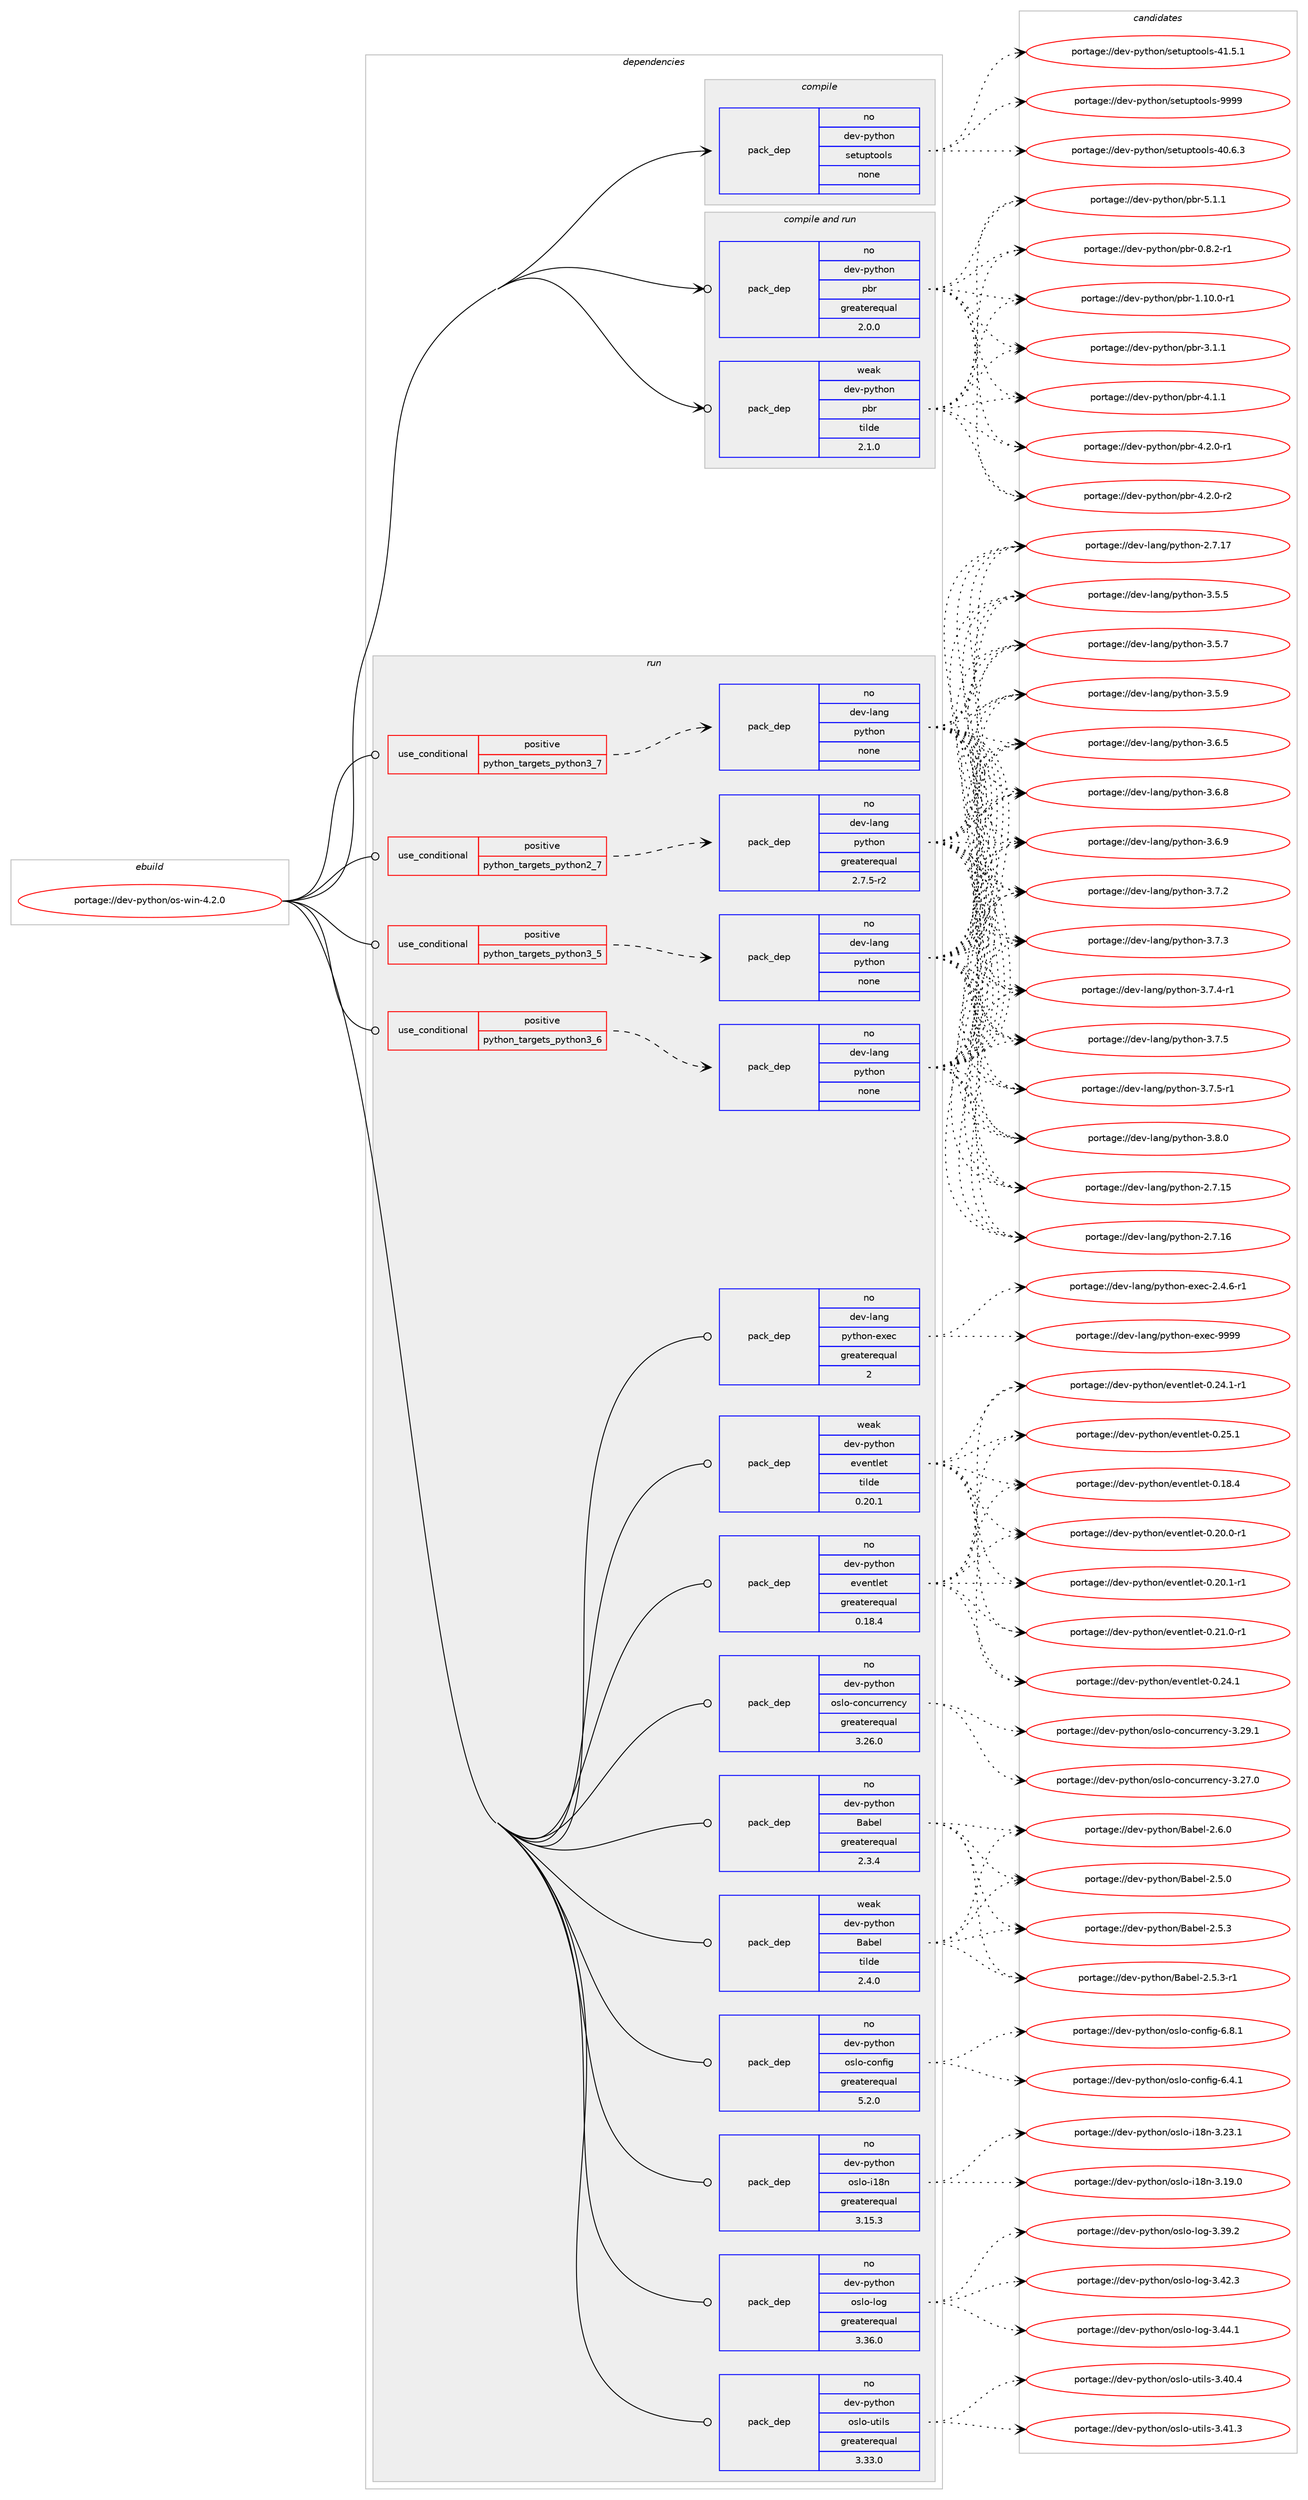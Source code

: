 digraph prolog {

# *************
# Graph options
# *************

newrank=true;
concentrate=true;
compound=true;
graph [rankdir=LR,fontname=Helvetica,fontsize=10,ranksep=1.5];#, ranksep=2.5, nodesep=0.2];
edge  [arrowhead=vee];
node  [fontname=Helvetica,fontsize=10];

# **********
# The ebuild
# **********

subgraph cluster_leftcol {
color=gray;
rank=same;
label=<<i>ebuild</i>>;
id [label="portage://dev-python/os-win-4.2.0", color=red, width=4, href="../dev-python/os-win-4.2.0.svg"];
}

# ****************
# The dependencies
# ****************

subgraph cluster_midcol {
color=gray;
label=<<i>dependencies</i>>;
subgraph cluster_compile {
fillcolor="#eeeeee";
style=filled;
label=<<i>compile</i>>;
subgraph pack117033 {
dependency153319 [label=<<TABLE BORDER="0" CELLBORDER="1" CELLSPACING="0" CELLPADDING="4" WIDTH="220"><TR><TD ROWSPAN="6" CELLPADDING="30">pack_dep</TD></TR><TR><TD WIDTH="110">no</TD></TR><TR><TD>dev-python</TD></TR><TR><TD>setuptools</TD></TR><TR><TD>none</TD></TR><TR><TD></TD></TR></TABLE>>, shape=none, color=blue];
}
id:e -> dependency153319:w [weight=20,style="solid",arrowhead="vee"];
}
subgraph cluster_compileandrun {
fillcolor="#eeeeee";
style=filled;
label=<<i>compile and run</i>>;
subgraph pack117034 {
dependency153320 [label=<<TABLE BORDER="0" CELLBORDER="1" CELLSPACING="0" CELLPADDING="4" WIDTH="220"><TR><TD ROWSPAN="6" CELLPADDING="30">pack_dep</TD></TR><TR><TD WIDTH="110">no</TD></TR><TR><TD>dev-python</TD></TR><TR><TD>pbr</TD></TR><TR><TD>greaterequal</TD></TR><TR><TD>2.0.0</TD></TR></TABLE>>, shape=none, color=blue];
}
id:e -> dependency153320:w [weight=20,style="solid",arrowhead="odotvee"];
subgraph pack117035 {
dependency153321 [label=<<TABLE BORDER="0" CELLBORDER="1" CELLSPACING="0" CELLPADDING="4" WIDTH="220"><TR><TD ROWSPAN="6" CELLPADDING="30">pack_dep</TD></TR><TR><TD WIDTH="110">weak</TD></TR><TR><TD>dev-python</TD></TR><TR><TD>pbr</TD></TR><TR><TD>tilde</TD></TR><TR><TD>2.1.0</TD></TR></TABLE>>, shape=none, color=blue];
}
id:e -> dependency153321:w [weight=20,style="solid",arrowhead="odotvee"];
}
subgraph cluster_run {
fillcolor="#eeeeee";
style=filled;
label=<<i>run</i>>;
subgraph cond32957 {
dependency153322 [label=<<TABLE BORDER="0" CELLBORDER="1" CELLSPACING="0" CELLPADDING="4"><TR><TD ROWSPAN="3" CELLPADDING="10">use_conditional</TD></TR><TR><TD>positive</TD></TR><TR><TD>python_targets_python2_7</TD></TR></TABLE>>, shape=none, color=red];
subgraph pack117036 {
dependency153323 [label=<<TABLE BORDER="0" CELLBORDER="1" CELLSPACING="0" CELLPADDING="4" WIDTH="220"><TR><TD ROWSPAN="6" CELLPADDING="30">pack_dep</TD></TR><TR><TD WIDTH="110">no</TD></TR><TR><TD>dev-lang</TD></TR><TR><TD>python</TD></TR><TR><TD>greaterequal</TD></TR><TR><TD>2.7.5-r2</TD></TR></TABLE>>, shape=none, color=blue];
}
dependency153322:e -> dependency153323:w [weight=20,style="dashed",arrowhead="vee"];
}
id:e -> dependency153322:w [weight=20,style="solid",arrowhead="odot"];
subgraph cond32958 {
dependency153324 [label=<<TABLE BORDER="0" CELLBORDER="1" CELLSPACING="0" CELLPADDING="4"><TR><TD ROWSPAN="3" CELLPADDING="10">use_conditional</TD></TR><TR><TD>positive</TD></TR><TR><TD>python_targets_python3_5</TD></TR></TABLE>>, shape=none, color=red];
subgraph pack117037 {
dependency153325 [label=<<TABLE BORDER="0" CELLBORDER="1" CELLSPACING="0" CELLPADDING="4" WIDTH="220"><TR><TD ROWSPAN="6" CELLPADDING="30">pack_dep</TD></TR><TR><TD WIDTH="110">no</TD></TR><TR><TD>dev-lang</TD></TR><TR><TD>python</TD></TR><TR><TD>none</TD></TR><TR><TD></TD></TR></TABLE>>, shape=none, color=blue];
}
dependency153324:e -> dependency153325:w [weight=20,style="dashed",arrowhead="vee"];
}
id:e -> dependency153324:w [weight=20,style="solid",arrowhead="odot"];
subgraph cond32959 {
dependency153326 [label=<<TABLE BORDER="0" CELLBORDER="1" CELLSPACING="0" CELLPADDING="4"><TR><TD ROWSPAN="3" CELLPADDING="10">use_conditional</TD></TR><TR><TD>positive</TD></TR><TR><TD>python_targets_python3_6</TD></TR></TABLE>>, shape=none, color=red];
subgraph pack117038 {
dependency153327 [label=<<TABLE BORDER="0" CELLBORDER="1" CELLSPACING="0" CELLPADDING="4" WIDTH="220"><TR><TD ROWSPAN="6" CELLPADDING="30">pack_dep</TD></TR><TR><TD WIDTH="110">no</TD></TR><TR><TD>dev-lang</TD></TR><TR><TD>python</TD></TR><TR><TD>none</TD></TR><TR><TD></TD></TR></TABLE>>, shape=none, color=blue];
}
dependency153326:e -> dependency153327:w [weight=20,style="dashed",arrowhead="vee"];
}
id:e -> dependency153326:w [weight=20,style="solid",arrowhead="odot"];
subgraph cond32960 {
dependency153328 [label=<<TABLE BORDER="0" CELLBORDER="1" CELLSPACING="0" CELLPADDING="4"><TR><TD ROWSPAN="3" CELLPADDING="10">use_conditional</TD></TR><TR><TD>positive</TD></TR><TR><TD>python_targets_python3_7</TD></TR></TABLE>>, shape=none, color=red];
subgraph pack117039 {
dependency153329 [label=<<TABLE BORDER="0" CELLBORDER="1" CELLSPACING="0" CELLPADDING="4" WIDTH="220"><TR><TD ROWSPAN="6" CELLPADDING="30">pack_dep</TD></TR><TR><TD WIDTH="110">no</TD></TR><TR><TD>dev-lang</TD></TR><TR><TD>python</TD></TR><TR><TD>none</TD></TR><TR><TD></TD></TR></TABLE>>, shape=none, color=blue];
}
dependency153328:e -> dependency153329:w [weight=20,style="dashed",arrowhead="vee"];
}
id:e -> dependency153328:w [weight=20,style="solid",arrowhead="odot"];
subgraph pack117040 {
dependency153330 [label=<<TABLE BORDER="0" CELLBORDER="1" CELLSPACING="0" CELLPADDING="4" WIDTH="220"><TR><TD ROWSPAN="6" CELLPADDING="30">pack_dep</TD></TR><TR><TD WIDTH="110">no</TD></TR><TR><TD>dev-lang</TD></TR><TR><TD>python-exec</TD></TR><TR><TD>greaterequal</TD></TR><TR><TD>2</TD></TR></TABLE>>, shape=none, color=blue];
}
id:e -> dependency153330:w [weight=20,style="solid",arrowhead="odot"];
subgraph pack117041 {
dependency153331 [label=<<TABLE BORDER="0" CELLBORDER="1" CELLSPACING="0" CELLPADDING="4" WIDTH="220"><TR><TD ROWSPAN="6" CELLPADDING="30">pack_dep</TD></TR><TR><TD WIDTH="110">no</TD></TR><TR><TD>dev-python</TD></TR><TR><TD>Babel</TD></TR><TR><TD>greaterequal</TD></TR><TR><TD>2.3.4</TD></TR></TABLE>>, shape=none, color=blue];
}
id:e -> dependency153331:w [weight=20,style="solid",arrowhead="odot"];
subgraph pack117042 {
dependency153332 [label=<<TABLE BORDER="0" CELLBORDER="1" CELLSPACING="0" CELLPADDING="4" WIDTH="220"><TR><TD ROWSPAN="6" CELLPADDING="30">pack_dep</TD></TR><TR><TD WIDTH="110">no</TD></TR><TR><TD>dev-python</TD></TR><TR><TD>eventlet</TD></TR><TR><TD>greaterequal</TD></TR><TR><TD>0.18.4</TD></TR></TABLE>>, shape=none, color=blue];
}
id:e -> dependency153332:w [weight=20,style="solid",arrowhead="odot"];
subgraph pack117043 {
dependency153333 [label=<<TABLE BORDER="0" CELLBORDER="1" CELLSPACING="0" CELLPADDING="4" WIDTH="220"><TR><TD ROWSPAN="6" CELLPADDING="30">pack_dep</TD></TR><TR><TD WIDTH="110">no</TD></TR><TR><TD>dev-python</TD></TR><TR><TD>oslo-concurrency</TD></TR><TR><TD>greaterequal</TD></TR><TR><TD>3.26.0</TD></TR></TABLE>>, shape=none, color=blue];
}
id:e -> dependency153333:w [weight=20,style="solid",arrowhead="odot"];
subgraph pack117044 {
dependency153334 [label=<<TABLE BORDER="0" CELLBORDER="1" CELLSPACING="0" CELLPADDING="4" WIDTH="220"><TR><TD ROWSPAN="6" CELLPADDING="30">pack_dep</TD></TR><TR><TD WIDTH="110">no</TD></TR><TR><TD>dev-python</TD></TR><TR><TD>oslo-config</TD></TR><TR><TD>greaterequal</TD></TR><TR><TD>5.2.0</TD></TR></TABLE>>, shape=none, color=blue];
}
id:e -> dependency153334:w [weight=20,style="solid",arrowhead="odot"];
subgraph pack117045 {
dependency153335 [label=<<TABLE BORDER="0" CELLBORDER="1" CELLSPACING="0" CELLPADDING="4" WIDTH="220"><TR><TD ROWSPAN="6" CELLPADDING="30">pack_dep</TD></TR><TR><TD WIDTH="110">no</TD></TR><TR><TD>dev-python</TD></TR><TR><TD>oslo-i18n</TD></TR><TR><TD>greaterequal</TD></TR><TR><TD>3.15.3</TD></TR></TABLE>>, shape=none, color=blue];
}
id:e -> dependency153335:w [weight=20,style="solid",arrowhead="odot"];
subgraph pack117046 {
dependency153336 [label=<<TABLE BORDER="0" CELLBORDER="1" CELLSPACING="0" CELLPADDING="4" WIDTH="220"><TR><TD ROWSPAN="6" CELLPADDING="30">pack_dep</TD></TR><TR><TD WIDTH="110">no</TD></TR><TR><TD>dev-python</TD></TR><TR><TD>oslo-log</TD></TR><TR><TD>greaterequal</TD></TR><TR><TD>3.36.0</TD></TR></TABLE>>, shape=none, color=blue];
}
id:e -> dependency153336:w [weight=20,style="solid",arrowhead="odot"];
subgraph pack117047 {
dependency153337 [label=<<TABLE BORDER="0" CELLBORDER="1" CELLSPACING="0" CELLPADDING="4" WIDTH="220"><TR><TD ROWSPAN="6" CELLPADDING="30">pack_dep</TD></TR><TR><TD WIDTH="110">no</TD></TR><TR><TD>dev-python</TD></TR><TR><TD>oslo-utils</TD></TR><TR><TD>greaterequal</TD></TR><TR><TD>3.33.0</TD></TR></TABLE>>, shape=none, color=blue];
}
id:e -> dependency153337:w [weight=20,style="solid",arrowhead="odot"];
subgraph pack117048 {
dependency153338 [label=<<TABLE BORDER="0" CELLBORDER="1" CELLSPACING="0" CELLPADDING="4" WIDTH="220"><TR><TD ROWSPAN="6" CELLPADDING="30">pack_dep</TD></TR><TR><TD WIDTH="110">weak</TD></TR><TR><TD>dev-python</TD></TR><TR><TD>Babel</TD></TR><TR><TD>tilde</TD></TR><TR><TD>2.4.0</TD></TR></TABLE>>, shape=none, color=blue];
}
id:e -> dependency153338:w [weight=20,style="solid",arrowhead="odot"];
subgraph pack117049 {
dependency153339 [label=<<TABLE BORDER="0" CELLBORDER="1" CELLSPACING="0" CELLPADDING="4" WIDTH="220"><TR><TD ROWSPAN="6" CELLPADDING="30">pack_dep</TD></TR><TR><TD WIDTH="110">weak</TD></TR><TR><TD>dev-python</TD></TR><TR><TD>eventlet</TD></TR><TR><TD>tilde</TD></TR><TR><TD>0.20.1</TD></TR></TABLE>>, shape=none, color=blue];
}
id:e -> dependency153339:w [weight=20,style="solid",arrowhead="odot"];
}
}

# **************
# The candidates
# **************

subgraph cluster_choices {
rank=same;
color=gray;
label=<<i>candidates</i>>;

subgraph choice117033 {
color=black;
nodesep=1;
choiceportage100101118451121211161041111104711510111611711211611111110811545524846544651 [label="portage://dev-python/setuptools-40.6.3", color=red, width=4,href="../dev-python/setuptools-40.6.3.svg"];
choiceportage100101118451121211161041111104711510111611711211611111110811545524946534649 [label="portage://dev-python/setuptools-41.5.1", color=red, width=4,href="../dev-python/setuptools-41.5.1.svg"];
choiceportage10010111845112121116104111110471151011161171121161111111081154557575757 [label="portage://dev-python/setuptools-9999", color=red, width=4,href="../dev-python/setuptools-9999.svg"];
dependency153319:e -> choiceportage100101118451121211161041111104711510111611711211611111110811545524846544651:w [style=dotted,weight="100"];
dependency153319:e -> choiceportage100101118451121211161041111104711510111611711211611111110811545524946534649:w [style=dotted,weight="100"];
dependency153319:e -> choiceportage10010111845112121116104111110471151011161171121161111111081154557575757:w [style=dotted,weight="100"];
}
subgraph choice117034 {
color=black;
nodesep=1;
choiceportage1001011184511212111610411111047112981144548465646504511449 [label="portage://dev-python/pbr-0.8.2-r1", color=red, width=4,href="../dev-python/pbr-0.8.2-r1.svg"];
choiceportage100101118451121211161041111104711298114454946494846484511449 [label="portage://dev-python/pbr-1.10.0-r1", color=red, width=4,href="../dev-python/pbr-1.10.0-r1.svg"];
choiceportage100101118451121211161041111104711298114455146494649 [label="portage://dev-python/pbr-3.1.1", color=red, width=4,href="../dev-python/pbr-3.1.1.svg"];
choiceportage100101118451121211161041111104711298114455246494649 [label="portage://dev-python/pbr-4.1.1", color=red, width=4,href="../dev-python/pbr-4.1.1.svg"];
choiceportage1001011184511212111610411111047112981144552465046484511449 [label="portage://dev-python/pbr-4.2.0-r1", color=red, width=4,href="../dev-python/pbr-4.2.0-r1.svg"];
choiceportage1001011184511212111610411111047112981144552465046484511450 [label="portage://dev-python/pbr-4.2.0-r2", color=red, width=4,href="../dev-python/pbr-4.2.0-r2.svg"];
choiceportage100101118451121211161041111104711298114455346494649 [label="portage://dev-python/pbr-5.1.1", color=red, width=4,href="../dev-python/pbr-5.1.1.svg"];
dependency153320:e -> choiceportage1001011184511212111610411111047112981144548465646504511449:w [style=dotted,weight="100"];
dependency153320:e -> choiceportage100101118451121211161041111104711298114454946494846484511449:w [style=dotted,weight="100"];
dependency153320:e -> choiceportage100101118451121211161041111104711298114455146494649:w [style=dotted,weight="100"];
dependency153320:e -> choiceportage100101118451121211161041111104711298114455246494649:w [style=dotted,weight="100"];
dependency153320:e -> choiceportage1001011184511212111610411111047112981144552465046484511449:w [style=dotted,weight="100"];
dependency153320:e -> choiceportage1001011184511212111610411111047112981144552465046484511450:w [style=dotted,weight="100"];
dependency153320:e -> choiceportage100101118451121211161041111104711298114455346494649:w [style=dotted,weight="100"];
}
subgraph choice117035 {
color=black;
nodesep=1;
choiceportage1001011184511212111610411111047112981144548465646504511449 [label="portage://dev-python/pbr-0.8.2-r1", color=red, width=4,href="../dev-python/pbr-0.8.2-r1.svg"];
choiceportage100101118451121211161041111104711298114454946494846484511449 [label="portage://dev-python/pbr-1.10.0-r1", color=red, width=4,href="../dev-python/pbr-1.10.0-r1.svg"];
choiceportage100101118451121211161041111104711298114455146494649 [label="portage://dev-python/pbr-3.1.1", color=red, width=4,href="../dev-python/pbr-3.1.1.svg"];
choiceportage100101118451121211161041111104711298114455246494649 [label="portage://dev-python/pbr-4.1.1", color=red, width=4,href="../dev-python/pbr-4.1.1.svg"];
choiceportage1001011184511212111610411111047112981144552465046484511449 [label="portage://dev-python/pbr-4.2.0-r1", color=red, width=4,href="../dev-python/pbr-4.2.0-r1.svg"];
choiceportage1001011184511212111610411111047112981144552465046484511450 [label="portage://dev-python/pbr-4.2.0-r2", color=red, width=4,href="../dev-python/pbr-4.2.0-r2.svg"];
choiceportage100101118451121211161041111104711298114455346494649 [label="portage://dev-python/pbr-5.1.1", color=red, width=4,href="../dev-python/pbr-5.1.1.svg"];
dependency153321:e -> choiceportage1001011184511212111610411111047112981144548465646504511449:w [style=dotted,weight="100"];
dependency153321:e -> choiceportage100101118451121211161041111104711298114454946494846484511449:w [style=dotted,weight="100"];
dependency153321:e -> choiceportage100101118451121211161041111104711298114455146494649:w [style=dotted,weight="100"];
dependency153321:e -> choiceportage100101118451121211161041111104711298114455246494649:w [style=dotted,weight="100"];
dependency153321:e -> choiceportage1001011184511212111610411111047112981144552465046484511449:w [style=dotted,weight="100"];
dependency153321:e -> choiceportage1001011184511212111610411111047112981144552465046484511450:w [style=dotted,weight="100"];
dependency153321:e -> choiceportage100101118451121211161041111104711298114455346494649:w [style=dotted,weight="100"];
}
subgraph choice117036 {
color=black;
nodesep=1;
choiceportage10010111845108971101034711212111610411111045504655464953 [label="portage://dev-lang/python-2.7.15", color=red, width=4,href="../dev-lang/python-2.7.15.svg"];
choiceportage10010111845108971101034711212111610411111045504655464954 [label="portage://dev-lang/python-2.7.16", color=red, width=4,href="../dev-lang/python-2.7.16.svg"];
choiceportage10010111845108971101034711212111610411111045504655464955 [label="portage://dev-lang/python-2.7.17", color=red, width=4,href="../dev-lang/python-2.7.17.svg"];
choiceportage100101118451089711010347112121116104111110455146534653 [label="portage://dev-lang/python-3.5.5", color=red, width=4,href="../dev-lang/python-3.5.5.svg"];
choiceportage100101118451089711010347112121116104111110455146534655 [label="portage://dev-lang/python-3.5.7", color=red, width=4,href="../dev-lang/python-3.5.7.svg"];
choiceportage100101118451089711010347112121116104111110455146534657 [label="portage://dev-lang/python-3.5.9", color=red, width=4,href="../dev-lang/python-3.5.9.svg"];
choiceportage100101118451089711010347112121116104111110455146544653 [label="portage://dev-lang/python-3.6.5", color=red, width=4,href="../dev-lang/python-3.6.5.svg"];
choiceportage100101118451089711010347112121116104111110455146544656 [label="portage://dev-lang/python-3.6.8", color=red, width=4,href="../dev-lang/python-3.6.8.svg"];
choiceportage100101118451089711010347112121116104111110455146544657 [label="portage://dev-lang/python-3.6.9", color=red, width=4,href="../dev-lang/python-3.6.9.svg"];
choiceportage100101118451089711010347112121116104111110455146554650 [label="portage://dev-lang/python-3.7.2", color=red, width=4,href="../dev-lang/python-3.7.2.svg"];
choiceportage100101118451089711010347112121116104111110455146554651 [label="portage://dev-lang/python-3.7.3", color=red, width=4,href="../dev-lang/python-3.7.3.svg"];
choiceportage1001011184510897110103471121211161041111104551465546524511449 [label="portage://dev-lang/python-3.7.4-r1", color=red, width=4,href="../dev-lang/python-3.7.4-r1.svg"];
choiceportage100101118451089711010347112121116104111110455146554653 [label="portage://dev-lang/python-3.7.5", color=red, width=4,href="../dev-lang/python-3.7.5.svg"];
choiceportage1001011184510897110103471121211161041111104551465546534511449 [label="portage://dev-lang/python-3.7.5-r1", color=red, width=4,href="../dev-lang/python-3.7.5-r1.svg"];
choiceportage100101118451089711010347112121116104111110455146564648 [label="portage://dev-lang/python-3.8.0", color=red, width=4,href="../dev-lang/python-3.8.0.svg"];
dependency153323:e -> choiceportage10010111845108971101034711212111610411111045504655464953:w [style=dotted,weight="100"];
dependency153323:e -> choiceportage10010111845108971101034711212111610411111045504655464954:w [style=dotted,weight="100"];
dependency153323:e -> choiceportage10010111845108971101034711212111610411111045504655464955:w [style=dotted,weight="100"];
dependency153323:e -> choiceportage100101118451089711010347112121116104111110455146534653:w [style=dotted,weight="100"];
dependency153323:e -> choiceportage100101118451089711010347112121116104111110455146534655:w [style=dotted,weight="100"];
dependency153323:e -> choiceportage100101118451089711010347112121116104111110455146534657:w [style=dotted,weight="100"];
dependency153323:e -> choiceportage100101118451089711010347112121116104111110455146544653:w [style=dotted,weight="100"];
dependency153323:e -> choiceportage100101118451089711010347112121116104111110455146544656:w [style=dotted,weight="100"];
dependency153323:e -> choiceportage100101118451089711010347112121116104111110455146544657:w [style=dotted,weight="100"];
dependency153323:e -> choiceportage100101118451089711010347112121116104111110455146554650:w [style=dotted,weight="100"];
dependency153323:e -> choiceportage100101118451089711010347112121116104111110455146554651:w [style=dotted,weight="100"];
dependency153323:e -> choiceportage1001011184510897110103471121211161041111104551465546524511449:w [style=dotted,weight="100"];
dependency153323:e -> choiceportage100101118451089711010347112121116104111110455146554653:w [style=dotted,weight="100"];
dependency153323:e -> choiceportage1001011184510897110103471121211161041111104551465546534511449:w [style=dotted,weight="100"];
dependency153323:e -> choiceportage100101118451089711010347112121116104111110455146564648:w [style=dotted,weight="100"];
}
subgraph choice117037 {
color=black;
nodesep=1;
choiceportage10010111845108971101034711212111610411111045504655464953 [label="portage://dev-lang/python-2.7.15", color=red, width=4,href="../dev-lang/python-2.7.15.svg"];
choiceportage10010111845108971101034711212111610411111045504655464954 [label="portage://dev-lang/python-2.7.16", color=red, width=4,href="../dev-lang/python-2.7.16.svg"];
choiceportage10010111845108971101034711212111610411111045504655464955 [label="portage://dev-lang/python-2.7.17", color=red, width=4,href="../dev-lang/python-2.7.17.svg"];
choiceportage100101118451089711010347112121116104111110455146534653 [label="portage://dev-lang/python-3.5.5", color=red, width=4,href="../dev-lang/python-3.5.5.svg"];
choiceportage100101118451089711010347112121116104111110455146534655 [label="portage://dev-lang/python-3.5.7", color=red, width=4,href="../dev-lang/python-3.5.7.svg"];
choiceportage100101118451089711010347112121116104111110455146534657 [label="portage://dev-lang/python-3.5.9", color=red, width=4,href="../dev-lang/python-3.5.9.svg"];
choiceportage100101118451089711010347112121116104111110455146544653 [label="portage://dev-lang/python-3.6.5", color=red, width=4,href="../dev-lang/python-3.6.5.svg"];
choiceportage100101118451089711010347112121116104111110455146544656 [label="portage://dev-lang/python-3.6.8", color=red, width=4,href="../dev-lang/python-3.6.8.svg"];
choiceportage100101118451089711010347112121116104111110455146544657 [label="portage://dev-lang/python-3.6.9", color=red, width=4,href="../dev-lang/python-3.6.9.svg"];
choiceportage100101118451089711010347112121116104111110455146554650 [label="portage://dev-lang/python-3.7.2", color=red, width=4,href="../dev-lang/python-3.7.2.svg"];
choiceportage100101118451089711010347112121116104111110455146554651 [label="portage://dev-lang/python-3.7.3", color=red, width=4,href="../dev-lang/python-3.7.3.svg"];
choiceportage1001011184510897110103471121211161041111104551465546524511449 [label="portage://dev-lang/python-3.7.4-r1", color=red, width=4,href="../dev-lang/python-3.7.4-r1.svg"];
choiceportage100101118451089711010347112121116104111110455146554653 [label="portage://dev-lang/python-3.7.5", color=red, width=4,href="../dev-lang/python-3.7.5.svg"];
choiceportage1001011184510897110103471121211161041111104551465546534511449 [label="portage://dev-lang/python-3.7.5-r1", color=red, width=4,href="../dev-lang/python-3.7.5-r1.svg"];
choiceportage100101118451089711010347112121116104111110455146564648 [label="portage://dev-lang/python-3.8.0", color=red, width=4,href="../dev-lang/python-3.8.0.svg"];
dependency153325:e -> choiceportage10010111845108971101034711212111610411111045504655464953:w [style=dotted,weight="100"];
dependency153325:e -> choiceportage10010111845108971101034711212111610411111045504655464954:w [style=dotted,weight="100"];
dependency153325:e -> choiceportage10010111845108971101034711212111610411111045504655464955:w [style=dotted,weight="100"];
dependency153325:e -> choiceportage100101118451089711010347112121116104111110455146534653:w [style=dotted,weight="100"];
dependency153325:e -> choiceportage100101118451089711010347112121116104111110455146534655:w [style=dotted,weight="100"];
dependency153325:e -> choiceportage100101118451089711010347112121116104111110455146534657:w [style=dotted,weight="100"];
dependency153325:e -> choiceportage100101118451089711010347112121116104111110455146544653:w [style=dotted,weight="100"];
dependency153325:e -> choiceportage100101118451089711010347112121116104111110455146544656:w [style=dotted,weight="100"];
dependency153325:e -> choiceportage100101118451089711010347112121116104111110455146544657:w [style=dotted,weight="100"];
dependency153325:e -> choiceportage100101118451089711010347112121116104111110455146554650:w [style=dotted,weight="100"];
dependency153325:e -> choiceportage100101118451089711010347112121116104111110455146554651:w [style=dotted,weight="100"];
dependency153325:e -> choiceportage1001011184510897110103471121211161041111104551465546524511449:w [style=dotted,weight="100"];
dependency153325:e -> choiceportage100101118451089711010347112121116104111110455146554653:w [style=dotted,weight="100"];
dependency153325:e -> choiceportage1001011184510897110103471121211161041111104551465546534511449:w [style=dotted,weight="100"];
dependency153325:e -> choiceportage100101118451089711010347112121116104111110455146564648:w [style=dotted,weight="100"];
}
subgraph choice117038 {
color=black;
nodesep=1;
choiceportage10010111845108971101034711212111610411111045504655464953 [label="portage://dev-lang/python-2.7.15", color=red, width=4,href="../dev-lang/python-2.7.15.svg"];
choiceportage10010111845108971101034711212111610411111045504655464954 [label="portage://dev-lang/python-2.7.16", color=red, width=4,href="../dev-lang/python-2.7.16.svg"];
choiceportage10010111845108971101034711212111610411111045504655464955 [label="portage://dev-lang/python-2.7.17", color=red, width=4,href="../dev-lang/python-2.7.17.svg"];
choiceportage100101118451089711010347112121116104111110455146534653 [label="portage://dev-lang/python-3.5.5", color=red, width=4,href="../dev-lang/python-3.5.5.svg"];
choiceportage100101118451089711010347112121116104111110455146534655 [label="portage://dev-lang/python-3.5.7", color=red, width=4,href="../dev-lang/python-3.5.7.svg"];
choiceportage100101118451089711010347112121116104111110455146534657 [label="portage://dev-lang/python-3.5.9", color=red, width=4,href="../dev-lang/python-3.5.9.svg"];
choiceportage100101118451089711010347112121116104111110455146544653 [label="portage://dev-lang/python-3.6.5", color=red, width=4,href="../dev-lang/python-3.6.5.svg"];
choiceportage100101118451089711010347112121116104111110455146544656 [label="portage://dev-lang/python-3.6.8", color=red, width=4,href="../dev-lang/python-3.6.8.svg"];
choiceportage100101118451089711010347112121116104111110455146544657 [label="portage://dev-lang/python-3.6.9", color=red, width=4,href="../dev-lang/python-3.6.9.svg"];
choiceportage100101118451089711010347112121116104111110455146554650 [label="portage://dev-lang/python-3.7.2", color=red, width=4,href="../dev-lang/python-3.7.2.svg"];
choiceportage100101118451089711010347112121116104111110455146554651 [label="portage://dev-lang/python-3.7.3", color=red, width=4,href="../dev-lang/python-3.7.3.svg"];
choiceportage1001011184510897110103471121211161041111104551465546524511449 [label="portage://dev-lang/python-3.7.4-r1", color=red, width=4,href="../dev-lang/python-3.7.4-r1.svg"];
choiceportage100101118451089711010347112121116104111110455146554653 [label="portage://dev-lang/python-3.7.5", color=red, width=4,href="../dev-lang/python-3.7.5.svg"];
choiceportage1001011184510897110103471121211161041111104551465546534511449 [label="portage://dev-lang/python-3.7.5-r1", color=red, width=4,href="../dev-lang/python-3.7.5-r1.svg"];
choiceportage100101118451089711010347112121116104111110455146564648 [label="portage://dev-lang/python-3.8.0", color=red, width=4,href="../dev-lang/python-3.8.0.svg"];
dependency153327:e -> choiceportage10010111845108971101034711212111610411111045504655464953:w [style=dotted,weight="100"];
dependency153327:e -> choiceportage10010111845108971101034711212111610411111045504655464954:w [style=dotted,weight="100"];
dependency153327:e -> choiceportage10010111845108971101034711212111610411111045504655464955:w [style=dotted,weight="100"];
dependency153327:e -> choiceportage100101118451089711010347112121116104111110455146534653:w [style=dotted,weight="100"];
dependency153327:e -> choiceportage100101118451089711010347112121116104111110455146534655:w [style=dotted,weight="100"];
dependency153327:e -> choiceportage100101118451089711010347112121116104111110455146534657:w [style=dotted,weight="100"];
dependency153327:e -> choiceportage100101118451089711010347112121116104111110455146544653:w [style=dotted,weight="100"];
dependency153327:e -> choiceportage100101118451089711010347112121116104111110455146544656:w [style=dotted,weight="100"];
dependency153327:e -> choiceportage100101118451089711010347112121116104111110455146544657:w [style=dotted,weight="100"];
dependency153327:e -> choiceportage100101118451089711010347112121116104111110455146554650:w [style=dotted,weight="100"];
dependency153327:e -> choiceportage100101118451089711010347112121116104111110455146554651:w [style=dotted,weight="100"];
dependency153327:e -> choiceportage1001011184510897110103471121211161041111104551465546524511449:w [style=dotted,weight="100"];
dependency153327:e -> choiceportage100101118451089711010347112121116104111110455146554653:w [style=dotted,weight="100"];
dependency153327:e -> choiceportage1001011184510897110103471121211161041111104551465546534511449:w [style=dotted,weight="100"];
dependency153327:e -> choiceportage100101118451089711010347112121116104111110455146564648:w [style=dotted,weight="100"];
}
subgraph choice117039 {
color=black;
nodesep=1;
choiceportage10010111845108971101034711212111610411111045504655464953 [label="portage://dev-lang/python-2.7.15", color=red, width=4,href="../dev-lang/python-2.7.15.svg"];
choiceportage10010111845108971101034711212111610411111045504655464954 [label="portage://dev-lang/python-2.7.16", color=red, width=4,href="../dev-lang/python-2.7.16.svg"];
choiceportage10010111845108971101034711212111610411111045504655464955 [label="portage://dev-lang/python-2.7.17", color=red, width=4,href="../dev-lang/python-2.7.17.svg"];
choiceportage100101118451089711010347112121116104111110455146534653 [label="portage://dev-lang/python-3.5.5", color=red, width=4,href="../dev-lang/python-3.5.5.svg"];
choiceportage100101118451089711010347112121116104111110455146534655 [label="portage://dev-lang/python-3.5.7", color=red, width=4,href="../dev-lang/python-3.5.7.svg"];
choiceportage100101118451089711010347112121116104111110455146534657 [label="portage://dev-lang/python-3.5.9", color=red, width=4,href="../dev-lang/python-3.5.9.svg"];
choiceportage100101118451089711010347112121116104111110455146544653 [label="portage://dev-lang/python-3.6.5", color=red, width=4,href="../dev-lang/python-3.6.5.svg"];
choiceportage100101118451089711010347112121116104111110455146544656 [label="portage://dev-lang/python-3.6.8", color=red, width=4,href="../dev-lang/python-3.6.8.svg"];
choiceportage100101118451089711010347112121116104111110455146544657 [label="portage://dev-lang/python-3.6.9", color=red, width=4,href="../dev-lang/python-3.6.9.svg"];
choiceportage100101118451089711010347112121116104111110455146554650 [label="portage://dev-lang/python-3.7.2", color=red, width=4,href="../dev-lang/python-3.7.2.svg"];
choiceportage100101118451089711010347112121116104111110455146554651 [label="portage://dev-lang/python-3.7.3", color=red, width=4,href="../dev-lang/python-3.7.3.svg"];
choiceportage1001011184510897110103471121211161041111104551465546524511449 [label="portage://dev-lang/python-3.7.4-r1", color=red, width=4,href="../dev-lang/python-3.7.4-r1.svg"];
choiceportage100101118451089711010347112121116104111110455146554653 [label="portage://dev-lang/python-3.7.5", color=red, width=4,href="../dev-lang/python-3.7.5.svg"];
choiceportage1001011184510897110103471121211161041111104551465546534511449 [label="portage://dev-lang/python-3.7.5-r1", color=red, width=4,href="../dev-lang/python-3.7.5-r1.svg"];
choiceportage100101118451089711010347112121116104111110455146564648 [label="portage://dev-lang/python-3.8.0", color=red, width=4,href="../dev-lang/python-3.8.0.svg"];
dependency153329:e -> choiceportage10010111845108971101034711212111610411111045504655464953:w [style=dotted,weight="100"];
dependency153329:e -> choiceportage10010111845108971101034711212111610411111045504655464954:w [style=dotted,weight="100"];
dependency153329:e -> choiceportage10010111845108971101034711212111610411111045504655464955:w [style=dotted,weight="100"];
dependency153329:e -> choiceportage100101118451089711010347112121116104111110455146534653:w [style=dotted,weight="100"];
dependency153329:e -> choiceportage100101118451089711010347112121116104111110455146534655:w [style=dotted,weight="100"];
dependency153329:e -> choiceportage100101118451089711010347112121116104111110455146534657:w [style=dotted,weight="100"];
dependency153329:e -> choiceportage100101118451089711010347112121116104111110455146544653:w [style=dotted,weight="100"];
dependency153329:e -> choiceportage100101118451089711010347112121116104111110455146544656:w [style=dotted,weight="100"];
dependency153329:e -> choiceportage100101118451089711010347112121116104111110455146544657:w [style=dotted,weight="100"];
dependency153329:e -> choiceportage100101118451089711010347112121116104111110455146554650:w [style=dotted,weight="100"];
dependency153329:e -> choiceportage100101118451089711010347112121116104111110455146554651:w [style=dotted,weight="100"];
dependency153329:e -> choiceportage1001011184510897110103471121211161041111104551465546524511449:w [style=dotted,weight="100"];
dependency153329:e -> choiceportage100101118451089711010347112121116104111110455146554653:w [style=dotted,weight="100"];
dependency153329:e -> choiceportage1001011184510897110103471121211161041111104551465546534511449:w [style=dotted,weight="100"];
dependency153329:e -> choiceportage100101118451089711010347112121116104111110455146564648:w [style=dotted,weight="100"];
}
subgraph choice117040 {
color=black;
nodesep=1;
choiceportage10010111845108971101034711212111610411111045101120101994550465246544511449 [label="portage://dev-lang/python-exec-2.4.6-r1", color=red, width=4,href="../dev-lang/python-exec-2.4.6-r1.svg"];
choiceportage10010111845108971101034711212111610411111045101120101994557575757 [label="portage://dev-lang/python-exec-9999", color=red, width=4,href="../dev-lang/python-exec-9999.svg"];
dependency153330:e -> choiceportage10010111845108971101034711212111610411111045101120101994550465246544511449:w [style=dotted,weight="100"];
dependency153330:e -> choiceportage10010111845108971101034711212111610411111045101120101994557575757:w [style=dotted,weight="100"];
}
subgraph choice117041 {
color=black;
nodesep=1;
choiceportage1001011184511212111610411111047669798101108455046534648 [label="portage://dev-python/Babel-2.5.0", color=red, width=4,href="../dev-python/Babel-2.5.0.svg"];
choiceportage1001011184511212111610411111047669798101108455046534651 [label="portage://dev-python/Babel-2.5.3", color=red, width=4,href="../dev-python/Babel-2.5.3.svg"];
choiceportage10010111845112121116104111110476697981011084550465346514511449 [label="portage://dev-python/Babel-2.5.3-r1", color=red, width=4,href="../dev-python/Babel-2.5.3-r1.svg"];
choiceportage1001011184511212111610411111047669798101108455046544648 [label="portage://dev-python/Babel-2.6.0", color=red, width=4,href="../dev-python/Babel-2.6.0.svg"];
dependency153331:e -> choiceportage1001011184511212111610411111047669798101108455046534648:w [style=dotted,weight="100"];
dependency153331:e -> choiceportage1001011184511212111610411111047669798101108455046534651:w [style=dotted,weight="100"];
dependency153331:e -> choiceportage10010111845112121116104111110476697981011084550465346514511449:w [style=dotted,weight="100"];
dependency153331:e -> choiceportage1001011184511212111610411111047669798101108455046544648:w [style=dotted,weight="100"];
}
subgraph choice117042 {
color=black;
nodesep=1;
choiceportage100101118451121211161041111104710111810111011610810111645484649564652 [label="portage://dev-python/eventlet-0.18.4", color=red, width=4,href="../dev-python/eventlet-0.18.4.svg"];
choiceportage1001011184511212111610411111047101118101110116108101116454846504846484511449 [label="portage://dev-python/eventlet-0.20.0-r1", color=red, width=4,href="../dev-python/eventlet-0.20.0-r1.svg"];
choiceportage1001011184511212111610411111047101118101110116108101116454846504846494511449 [label="portage://dev-python/eventlet-0.20.1-r1", color=red, width=4,href="../dev-python/eventlet-0.20.1-r1.svg"];
choiceportage1001011184511212111610411111047101118101110116108101116454846504946484511449 [label="portage://dev-python/eventlet-0.21.0-r1", color=red, width=4,href="../dev-python/eventlet-0.21.0-r1.svg"];
choiceportage100101118451121211161041111104710111810111011610810111645484650524649 [label="portage://dev-python/eventlet-0.24.1", color=red, width=4,href="../dev-python/eventlet-0.24.1.svg"];
choiceportage1001011184511212111610411111047101118101110116108101116454846505246494511449 [label="portage://dev-python/eventlet-0.24.1-r1", color=red, width=4,href="../dev-python/eventlet-0.24.1-r1.svg"];
choiceportage100101118451121211161041111104710111810111011610810111645484650534649 [label="portage://dev-python/eventlet-0.25.1", color=red, width=4,href="../dev-python/eventlet-0.25.1.svg"];
dependency153332:e -> choiceportage100101118451121211161041111104710111810111011610810111645484649564652:w [style=dotted,weight="100"];
dependency153332:e -> choiceportage1001011184511212111610411111047101118101110116108101116454846504846484511449:w [style=dotted,weight="100"];
dependency153332:e -> choiceportage1001011184511212111610411111047101118101110116108101116454846504846494511449:w [style=dotted,weight="100"];
dependency153332:e -> choiceportage1001011184511212111610411111047101118101110116108101116454846504946484511449:w [style=dotted,weight="100"];
dependency153332:e -> choiceportage100101118451121211161041111104710111810111011610810111645484650524649:w [style=dotted,weight="100"];
dependency153332:e -> choiceportage1001011184511212111610411111047101118101110116108101116454846505246494511449:w [style=dotted,weight="100"];
dependency153332:e -> choiceportage100101118451121211161041111104710111810111011610810111645484650534649:w [style=dotted,weight="100"];
}
subgraph choice117043 {
color=black;
nodesep=1;
choiceportage10010111845112121116104111110471111151081114599111110991171141141011109912145514650554648 [label="portage://dev-python/oslo-concurrency-3.27.0", color=red, width=4,href="../dev-python/oslo-concurrency-3.27.0.svg"];
choiceportage10010111845112121116104111110471111151081114599111110991171141141011109912145514650574649 [label="portage://dev-python/oslo-concurrency-3.29.1", color=red, width=4,href="../dev-python/oslo-concurrency-3.29.1.svg"];
dependency153333:e -> choiceportage10010111845112121116104111110471111151081114599111110991171141141011109912145514650554648:w [style=dotted,weight="100"];
dependency153333:e -> choiceportage10010111845112121116104111110471111151081114599111110991171141141011109912145514650574649:w [style=dotted,weight="100"];
}
subgraph choice117044 {
color=black;
nodesep=1;
choiceportage10010111845112121116104111110471111151081114599111110102105103455446524649 [label="portage://dev-python/oslo-config-6.4.1", color=red, width=4,href="../dev-python/oslo-config-6.4.1.svg"];
choiceportage10010111845112121116104111110471111151081114599111110102105103455446564649 [label="portage://dev-python/oslo-config-6.8.1", color=red, width=4,href="../dev-python/oslo-config-6.8.1.svg"];
dependency153334:e -> choiceportage10010111845112121116104111110471111151081114599111110102105103455446524649:w [style=dotted,weight="100"];
dependency153334:e -> choiceportage10010111845112121116104111110471111151081114599111110102105103455446564649:w [style=dotted,weight="100"];
}
subgraph choice117045 {
color=black;
nodesep=1;
choiceportage100101118451121211161041111104711111510811145105495611045514649574648 [label="portage://dev-python/oslo-i18n-3.19.0", color=red, width=4,href="../dev-python/oslo-i18n-3.19.0.svg"];
choiceportage100101118451121211161041111104711111510811145105495611045514650514649 [label="portage://dev-python/oslo-i18n-3.23.1", color=red, width=4,href="../dev-python/oslo-i18n-3.23.1.svg"];
dependency153335:e -> choiceportage100101118451121211161041111104711111510811145105495611045514649574648:w [style=dotted,weight="100"];
dependency153335:e -> choiceportage100101118451121211161041111104711111510811145105495611045514650514649:w [style=dotted,weight="100"];
}
subgraph choice117046 {
color=black;
nodesep=1;
choiceportage10010111845112121116104111110471111151081114510811110345514651574650 [label="portage://dev-python/oslo-log-3.39.2", color=red, width=4,href="../dev-python/oslo-log-3.39.2.svg"];
choiceportage10010111845112121116104111110471111151081114510811110345514652504651 [label="portage://dev-python/oslo-log-3.42.3", color=red, width=4,href="../dev-python/oslo-log-3.42.3.svg"];
choiceportage10010111845112121116104111110471111151081114510811110345514652524649 [label="portage://dev-python/oslo-log-3.44.1", color=red, width=4,href="../dev-python/oslo-log-3.44.1.svg"];
dependency153336:e -> choiceportage10010111845112121116104111110471111151081114510811110345514651574650:w [style=dotted,weight="100"];
dependency153336:e -> choiceportage10010111845112121116104111110471111151081114510811110345514652504651:w [style=dotted,weight="100"];
dependency153336:e -> choiceportage10010111845112121116104111110471111151081114510811110345514652524649:w [style=dotted,weight="100"];
}
subgraph choice117047 {
color=black;
nodesep=1;
choiceportage10010111845112121116104111110471111151081114511711610510811545514652484652 [label="portage://dev-python/oslo-utils-3.40.4", color=red, width=4,href="../dev-python/oslo-utils-3.40.4.svg"];
choiceportage10010111845112121116104111110471111151081114511711610510811545514652494651 [label="portage://dev-python/oslo-utils-3.41.3", color=red, width=4,href="../dev-python/oslo-utils-3.41.3.svg"];
dependency153337:e -> choiceportage10010111845112121116104111110471111151081114511711610510811545514652484652:w [style=dotted,weight="100"];
dependency153337:e -> choiceportage10010111845112121116104111110471111151081114511711610510811545514652494651:w [style=dotted,weight="100"];
}
subgraph choice117048 {
color=black;
nodesep=1;
choiceportage1001011184511212111610411111047669798101108455046534648 [label="portage://dev-python/Babel-2.5.0", color=red, width=4,href="../dev-python/Babel-2.5.0.svg"];
choiceportage1001011184511212111610411111047669798101108455046534651 [label="portage://dev-python/Babel-2.5.3", color=red, width=4,href="../dev-python/Babel-2.5.3.svg"];
choiceportage10010111845112121116104111110476697981011084550465346514511449 [label="portage://dev-python/Babel-2.5.3-r1", color=red, width=4,href="../dev-python/Babel-2.5.3-r1.svg"];
choiceportage1001011184511212111610411111047669798101108455046544648 [label="portage://dev-python/Babel-2.6.0", color=red, width=4,href="../dev-python/Babel-2.6.0.svg"];
dependency153338:e -> choiceportage1001011184511212111610411111047669798101108455046534648:w [style=dotted,weight="100"];
dependency153338:e -> choiceportage1001011184511212111610411111047669798101108455046534651:w [style=dotted,weight="100"];
dependency153338:e -> choiceportage10010111845112121116104111110476697981011084550465346514511449:w [style=dotted,weight="100"];
dependency153338:e -> choiceportage1001011184511212111610411111047669798101108455046544648:w [style=dotted,weight="100"];
}
subgraph choice117049 {
color=black;
nodesep=1;
choiceportage100101118451121211161041111104710111810111011610810111645484649564652 [label="portage://dev-python/eventlet-0.18.4", color=red, width=4,href="../dev-python/eventlet-0.18.4.svg"];
choiceportage1001011184511212111610411111047101118101110116108101116454846504846484511449 [label="portage://dev-python/eventlet-0.20.0-r1", color=red, width=4,href="../dev-python/eventlet-0.20.0-r1.svg"];
choiceportage1001011184511212111610411111047101118101110116108101116454846504846494511449 [label="portage://dev-python/eventlet-0.20.1-r1", color=red, width=4,href="../dev-python/eventlet-0.20.1-r1.svg"];
choiceportage1001011184511212111610411111047101118101110116108101116454846504946484511449 [label="portage://dev-python/eventlet-0.21.0-r1", color=red, width=4,href="../dev-python/eventlet-0.21.0-r1.svg"];
choiceportage100101118451121211161041111104710111810111011610810111645484650524649 [label="portage://dev-python/eventlet-0.24.1", color=red, width=4,href="../dev-python/eventlet-0.24.1.svg"];
choiceportage1001011184511212111610411111047101118101110116108101116454846505246494511449 [label="portage://dev-python/eventlet-0.24.1-r1", color=red, width=4,href="../dev-python/eventlet-0.24.1-r1.svg"];
choiceportage100101118451121211161041111104710111810111011610810111645484650534649 [label="portage://dev-python/eventlet-0.25.1", color=red, width=4,href="../dev-python/eventlet-0.25.1.svg"];
dependency153339:e -> choiceportage100101118451121211161041111104710111810111011610810111645484649564652:w [style=dotted,weight="100"];
dependency153339:e -> choiceportage1001011184511212111610411111047101118101110116108101116454846504846484511449:w [style=dotted,weight="100"];
dependency153339:e -> choiceportage1001011184511212111610411111047101118101110116108101116454846504846494511449:w [style=dotted,weight="100"];
dependency153339:e -> choiceportage1001011184511212111610411111047101118101110116108101116454846504946484511449:w [style=dotted,weight="100"];
dependency153339:e -> choiceportage100101118451121211161041111104710111810111011610810111645484650524649:w [style=dotted,weight="100"];
dependency153339:e -> choiceportage1001011184511212111610411111047101118101110116108101116454846505246494511449:w [style=dotted,weight="100"];
dependency153339:e -> choiceportage100101118451121211161041111104710111810111011610810111645484650534649:w [style=dotted,weight="100"];
}
}

}
